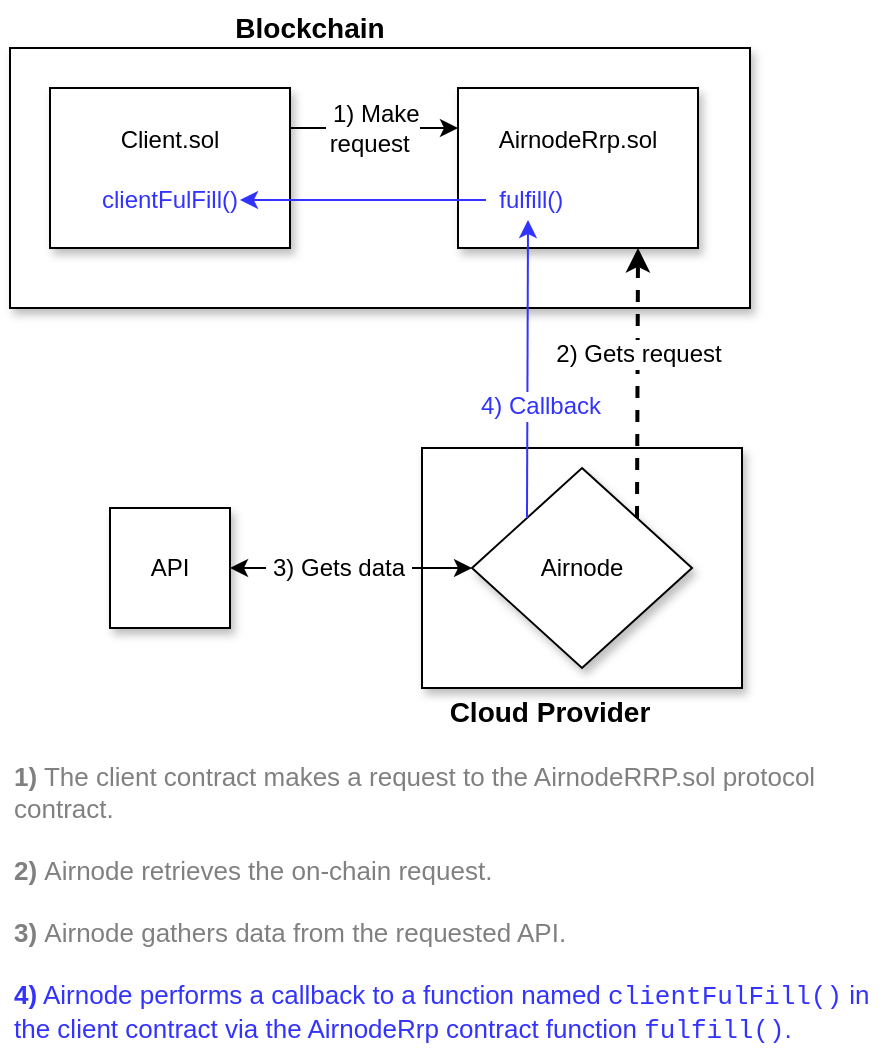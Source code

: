 <mxfile version="14.6.13" type="device"><diagram id="Qrqicz7nv9c4T1_UO7cS" name="Page-1"><mxGraphModel dx="1106" dy="860" grid="1" gridSize="10" guides="1" tooltips="1" connect="1" arrows="1" fold="1" page="1" pageScale="1" pageWidth="850" pageHeight="1100" math="0" shadow="0"><root><mxCell id="0"/><mxCell id="1" parent="0"/><mxCell id="oSHGJrbnlnONkk2nh5LI-6" value="" style="rounded=0;whiteSpace=wrap;html=1;shadow=1;" parent="1" vertex="1"><mxGeometry x="226" y="250" width="160" height="120" as="geometry"/></mxCell><mxCell id="oSHGJrbnlnONkk2nh5LI-4" value="" style="rounded=0;whiteSpace=wrap;html=1;shadow=1;" parent="1" vertex="1"><mxGeometry x="20" y="50" width="370" height="130" as="geometry"/></mxCell><mxCell id="oSHGJrbnlnONkk2nh5LI-1" value="Client.sol&lt;br&gt;&lt;br&gt;&lt;br&gt;" style="rounded=0;whiteSpace=wrap;html=1;shadow=1;" parent="1" vertex="1"><mxGeometry x="40" y="70" width="120" height="80" as="geometry"/></mxCell><mxCell id="oSHGJrbnlnONkk2nh5LI-2" value="AirnodeRrp.sol&lt;br&gt;&lt;br&gt;&lt;br&gt;" style="rounded=0;whiteSpace=wrap;html=1;shadow=1;" parent="1" vertex="1"><mxGeometry x="244" y="70" width="120" height="80" as="geometry"/></mxCell><mxCell id="oSHGJrbnlnONkk2nh5LI-7" value="&lt;font style=&quot;font-size: 14px;&quot;&gt;Cloud Provider&lt;/font&gt;" style="text;html=1;strokeColor=none;fillColor=none;align=center;verticalAlign=middle;whiteSpace=wrap;rounded=0;shadow=1;fontSize=14;fontStyle=1" parent="1" vertex="1"><mxGeometry x="210" y="372" width="160" height="20" as="geometry"/></mxCell><mxCell id="oSHGJrbnlnONkk2nh5LI-8" value="&lt;font style=&quot;font-size: 14px;&quot;&gt;Blockchain&lt;/font&gt;" style="text;html=1;strokeColor=none;fillColor=none;align=center;verticalAlign=middle;whiteSpace=wrap;rounded=0;shadow=1;fontSize=14;fontStyle=1" parent="1" vertex="1"><mxGeometry x="130" y="30" width="80" height="20" as="geometry"/></mxCell><mxCell id="oSHGJrbnlnONkk2nh5LI-10" value="API" style="rounded=0;whiteSpace=wrap;html=1;shadow=1;" parent="1" vertex="1"><mxGeometry x="70" y="280" width="60" height="60" as="geometry"/></mxCell><mxCell id="oSHGJrbnlnONkk2nh5LI-14" style="edgeStyle=orthogonalEdgeStyle;rounded=0;orthogonalLoop=1;jettySize=auto;html=1;exitX=0.5;exitY=1;exitDx=0;exitDy=0;" parent="1" edge="1"><mxGeometry relative="1" as="geometry"><mxPoint x="219" y="180" as="sourcePoint"/><mxPoint x="219" y="180" as="targetPoint"/></mxGeometry></mxCell><mxCell id="oSHGJrbnlnONkk2nh5LI-22" value="Airnode" style="rhombus;whiteSpace=wrap;html=1;shadow=1;" parent="1" vertex="1"><mxGeometry x="251" y="260" width="110" height="100" as="geometry"/></mxCell><mxCell id="oSHGJrbnlnONkk2nh5LI-23" value="" style="endArrow=classic;startArrow=classic;html=1;entryX=1;entryY=0.5;entryDx=0;entryDy=0;exitX=0;exitY=0.5;exitDx=0;exitDy=0;" parent="1" source="oSHGJrbnlnONkk2nh5LI-22" target="oSHGJrbnlnONkk2nh5LI-10" edge="1"><mxGeometry width="50" height="50" relative="1" as="geometry"><mxPoint x="170" y="310" as="sourcePoint"/><mxPoint x="140" y="310" as="targetPoint"/></mxGeometry></mxCell><mxCell id="JOu4luzS03mKVJkIy5IP-14" value="&lt;font style=&quot;font-size: 12px&quot; color=&quot;#000000&quot;&gt;&amp;nbsp;3) Gets data&amp;nbsp;&lt;/font&gt;" style="edgeLabel;html=1;align=center;verticalAlign=middle;resizable=0;points=[];fontSize=11;fontColor=#3333FF;" vertex="1" connectable="0" parent="oSHGJrbnlnONkk2nh5LI-23"><mxGeometry x="0.074" relative="1" as="geometry"><mxPoint x="-2" as="offset"/></mxGeometry></mxCell><mxCell id="oSHGJrbnlnONkk2nh5LI-39" value="" style="endArrow=classic;html=1;dashed=1;entryX=0.75;entryY=1;entryDx=0;entryDy=0;exitX=1;exitY=0;exitDx=0;exitDy=0;strokeWidth=2;" parent="1" source="oSHGJrbnlnONkk2nh5LI-22" target="oSHGJrbnlnONkk2nh5LI-2" edge="1"><mxGeometry relative="1" as="geometry"><mxPoint x="384" y="420" as="sourcePoint"/><mxPoint x="484" y="420" as="targetPoint"/></mxGeometry></mxCell><mxCell id="oSHGJrbnlnONkk2nh5LI-40" value="&lt;font style=&quot;font-size: 12px&quot;&gt;2) Gets request&lt;/font&gt;" style="edgeLabel;resizable=0;html=1;align=center;verticalAlign=middle;" parent="oSHGJrbnlnONkk2nh5LI-39" connectable="0" vertex="1"><mxGeometry relative="1" as="geometry"><mxPoint y="-15" as="offset"/></mxGeometry></mxCell><mxCell id="JOu4luzS03mKVJkIy5IP-1" value="&lt;font style=&quot;font-size: 12px&quot;&gt;clientFulFill()&lt;/font&gt;" style="text;html=1;align=center;verticalAlign=middle;whiteSpace=wrap;rounded=0;fontSize=11;fontColor=#3333FF;" vertex="1" parent="1"><mxGeometry x="65" y="116" width="70" height="20" as="geometry"/></mxCell><mxCell id="JOu4luzS03mKVJkIy5IP-9" style="edgeStyle=orthogonalEdgeStyle;rounded=0;orthogonalLoop=1;jettySize=auto;html=1;fontSize=11;fontColor=#3333FF;strokeColor=#3333FF;entryX=1;entryY=0.5;entryDx=0;entryDy=0;strokeWidth=1;" edge="1" parent="1" source="JOu4luzS03mKVJkIy5IP-3" target="JOu4luzS03mKVJkIy5IP-1"><mxGeometry relative="1" as="geometry"><mxPoint x="140" y="130" as="targetPoint"/></mxGeometry></mxCell><mxCell id="JOu4luzS03mKVJkIy5IP-3" value="&lt;font style=&quot;font-size: 12px&quot;&gt;&amp;nbsp;fulfill()&lt;/font&gt;" style="text;html=1;strokeColor=none;fillColor=none;align=center;verticalAlign=middle;whiteSpace=wrap;rounded=0;fontSize=11;fontColor=#3333FF;" vertex="1" parent="1"><mxGeometry x="258" y="116" width="42" height="20" as="geometry"/></mxCell><mxCell id="JOu4luzS03mKVJkIy5IP-8" value="&lt;font style=&quot;font-size: 12px&quot;&gt;4) Callback&lt;/font&gt;" style="endArrow=classic;html=1;fontSize=11;fontColor=#3333FF;strokeColor=#3333FF;entryX=0.5;entryY=1;entryDx=0;entryDy=0;exitX=0;exitY=0;exitDx=0;exitDy=0;strokeWidth=1;" edge="1" parent="1" source="oSHGJrbnlnONkk2nh5LI-22" target="JOu4luzS03mKVJkIy5IP-3"><mxGeometry x="-0.242" y="-6" width="50" height="50" relative="1" as="geometry"><mxPoint x="414" y="410" as="sourcePoint"/><mxPoint x="464" y="360" as="targetPoint"/><mxPoint as="offset"/></mxGeometry></mxCell><mxCell id="JOu4luzS03mKVJkIy5IP-10" value="" style="endArrow=classic;html=1;fontSize=11;fontColor=#3333FF;strokeWidth=1;exitX=1;exitY=0.25;exitDx=0;exitDy=0;entryX=0;entryY=0.25;entryDx=0;entryDy=0;entryPerimeter=0;" edge="1" parent="1" source="oSHGJrbnlnONkk2nh5LI-1" target="oSHGJrbnlnONkk2nh5LI-2"><mxGeometry width="50" height="50" relative="1" as="geometry"><mxPoint x="460" y="110" as="sourcePoint"/><mxPoint x="590" y="120" as="targetPoint"/></mxGeometry></mxCell><mxCell id="JOu4luzS03mKVJkIy5IP-11" value="&lt;font color=&quot;#000000&quot; style=&quot;font-size: 12px&quot;&gt;&amp;nbsp;1) Make &lt;br&gt;request&amp;nbsp;&lt;/font&gt;" style="edgeLabel;html=1;align=center;verticalAlign=middle;resizable=0;points=[];fontSize=11;fontColor=#3333FF;" vertex="1" connectable="0" parent="JOu4luzS03mKVJkIy5IP-10"><mxGeometry x="-0.029" relative="1" as="geometry"><mxPoint as="offset"/></mxGeometry></mxCell><mxCell id="JOu4luzS03mKVJkIy5IP-12" value="&lt;font style=&quot;font-size: 13px&quot;&gt;&lt;font style=&quot;font-size: 13px&quot;&gt;&lt;font color=&quot;#808080&quot;&gt;&lt;font style=&quot;font-size: 13px&quot;&gt;&lt;b&gt;1)&lt;/b&gt; The client contract makes a request to the AirnodeRRP.sol protocol contract.&amp;nbsp;&lt;br&gt;&lt;/font&gt;&lt;br&gt;&lt;font style=&quot;font-size: 13px&quot;&gt;&lt;b&gt;2)&lt;/b&gt;&amp;nbsp;Airnode retrieves the on-chain request.&lt;br&gt;&lt;/font&gt;&lt;br&gt;&lt;/font&gt;&lt;font style=&quot;font-size: 13px&quot;&gt;&lt;font color=&quot;#808080&quot;&gt;&lt;b&gt;3)&lt;/b&gt;&amp;nbsp;Airnode gathers data from the requested API.&lt;/font&gt;&lt;br&gt;&lt;/font&gt;&lt;br&gt;&lt;b&gt;4)&lt;/b&gt; &lt;/font&gt;&lt;font style=&quot;font-size: 13px&quot;&gt;&lt;font style=&quot;font-size: 13px&quot;&gt;Airnode&amp;nbsp;&lt;/font&gt;&lt;span style=&quot;background-color: rgb(255 , 255 , 255)&quot;&gt;performs a callback to a function named &lt;font face=&quot;Courier New&quot; style=&quot;font-size: 13px&quot;&gt;clientFulFill()&lt;/font&gt; in the client contract via the AirnodeRrp contract function &lt;font face=&quot;Courier New&quot; style=&quot;font-size: 13px&quot;&gt;fulfill()&lt;/font&gt;.&lt;/span&gt;&lt;/font&gt;&lt;/font&gt;&lt;font style=&quot;font-size: 12px&quot; color=&quot;#000000&quot;&gt;&lt;br&gt;&lt;/font&gt;" style="text;html=1;strokeColor=none;fillColor=none;align=left;verticalAlign=top;whiteSpace=wrap;rounded=0;fontSize=11;fontColor=#3333FF;" vertex="1" parent="1"><mxGeometry x="20" y="400" width="440" height="130" as="geometry"/></mxCell><mxCell id="JOu4luzS03mKVJkIy5IP-13" style="edgeStyle=orthogonalEdgeStyle;rounded=0;orthogonalLoop=1;jettySize=auto;html=1;exitX=0.5;exitY=1;exitDx=0;exitDy=0;dashed=1;fontSize=11;fontColor=#3333FF;strokeColor=#009900;strokeWidth=2;" edge="1" parent="1" source="JOu4luzS03mKVJkIy5IP-12" target="JOu4luzS03mKVJkIy5IP-12"><mxGeometry relative="1" as="geometry"/></mxCell></root></mxGraphModel></diagram></mxfile>